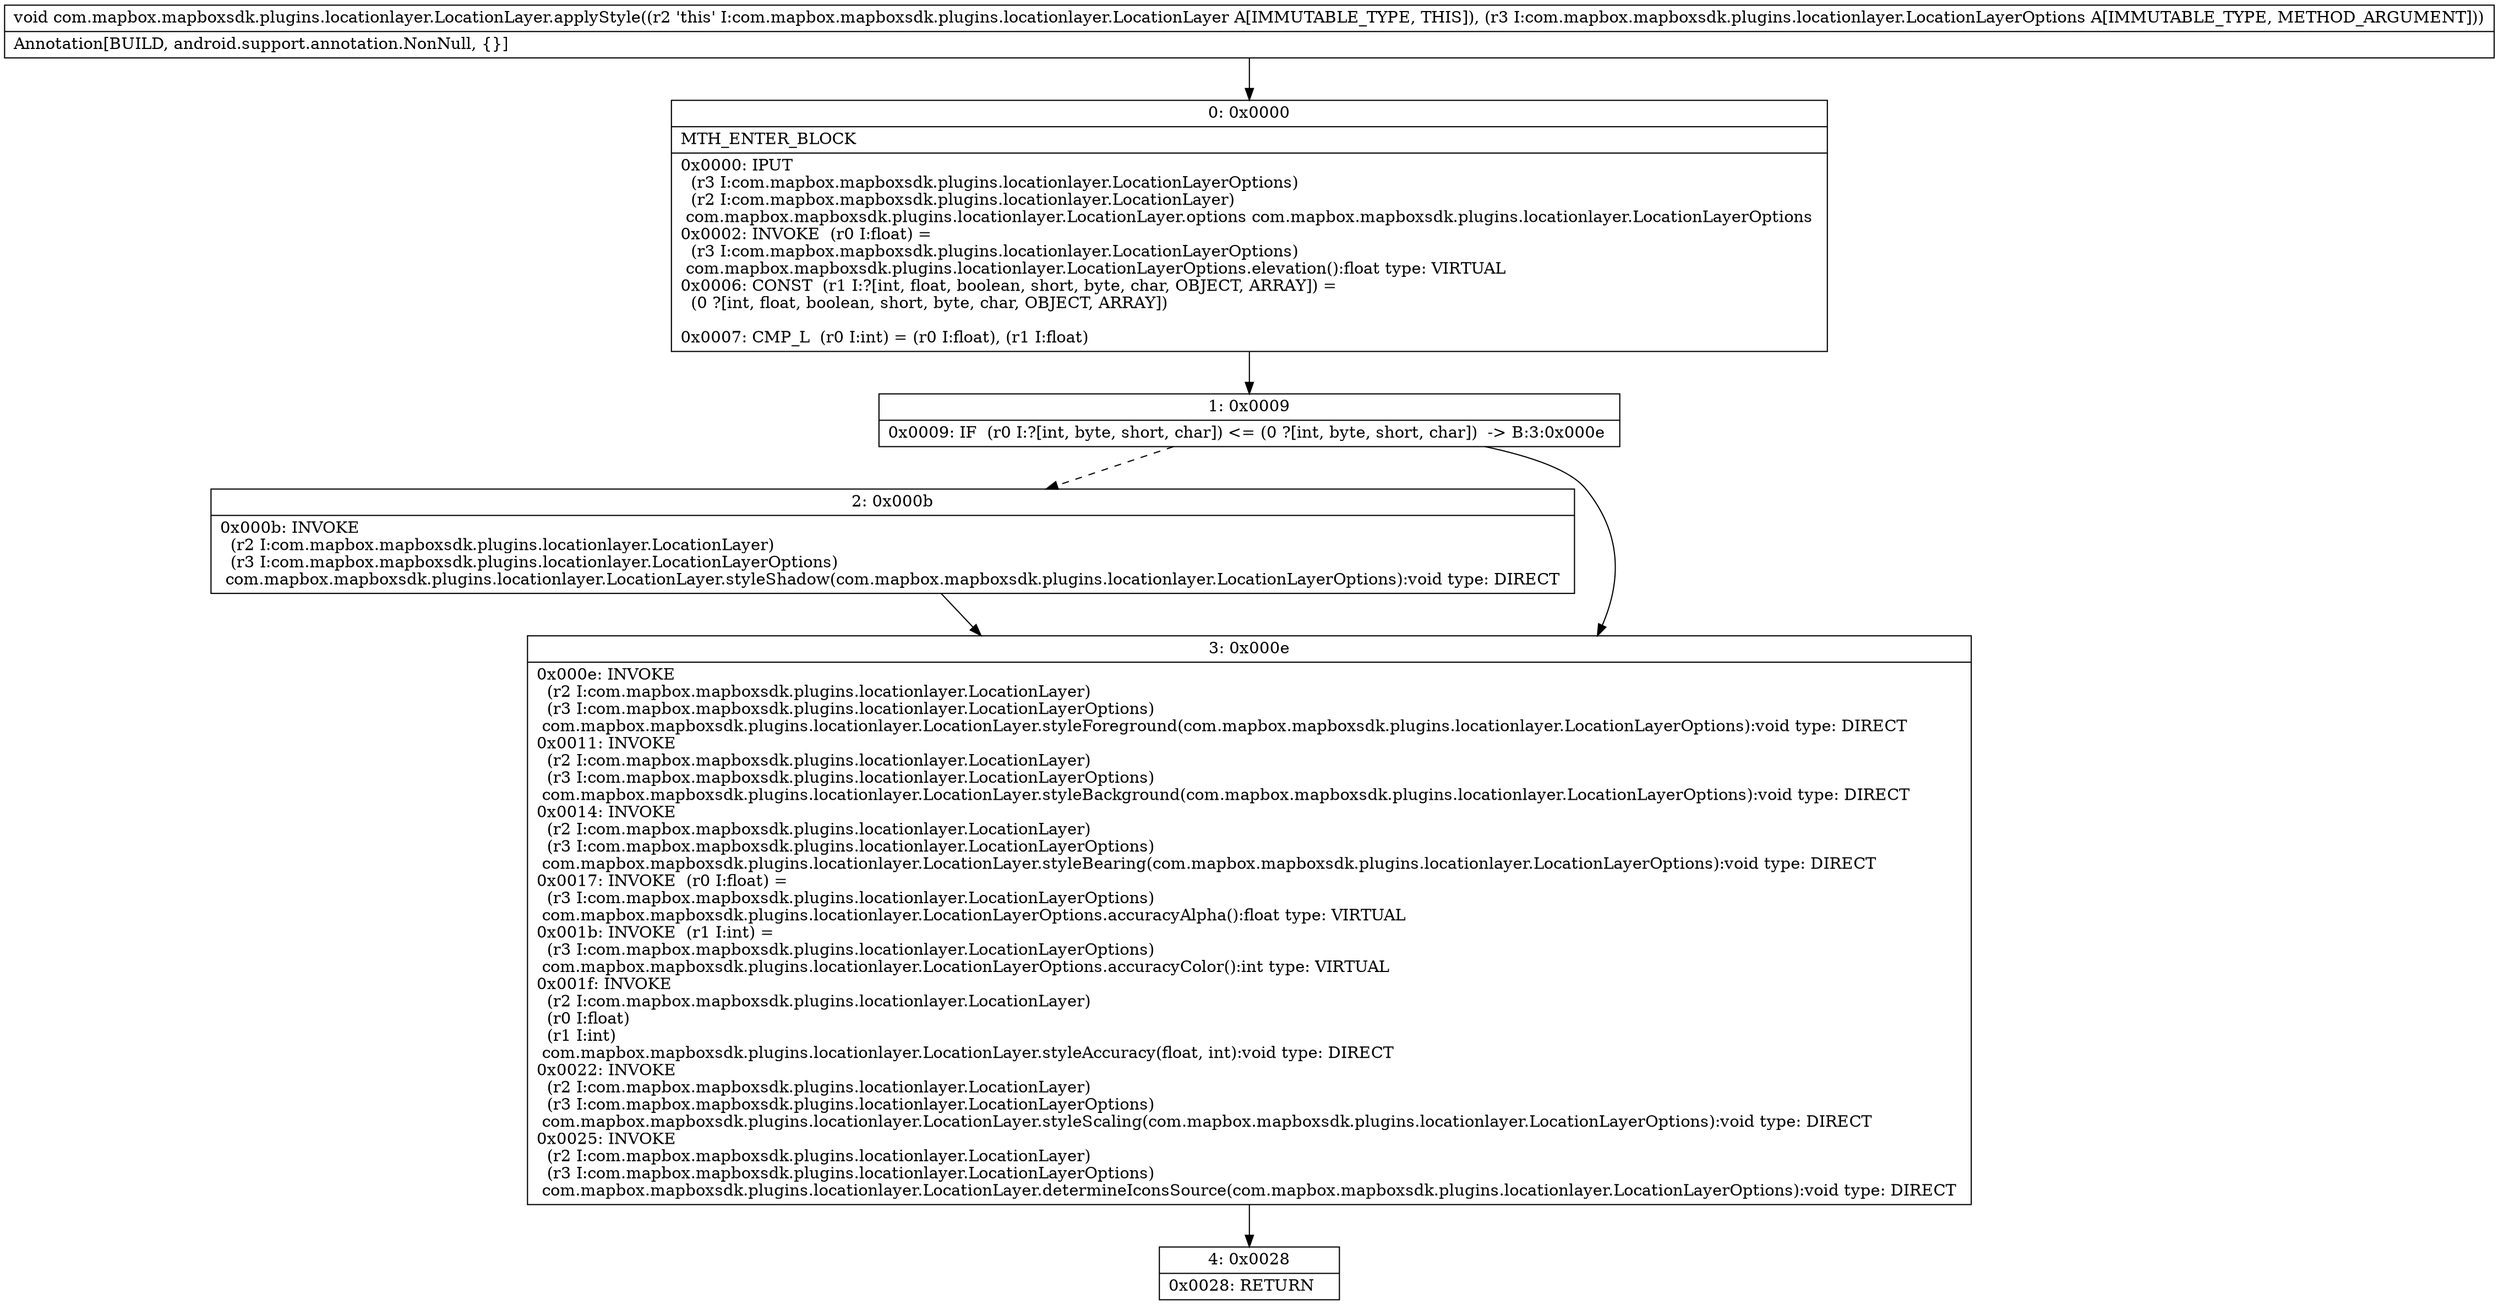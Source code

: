 digraph "CFG forcom.mapbox.mapboxsdk.plugins.locationlayer.LocationLayer.applyStyle(Lcom\/mapbox\/mapboxsdk\/plugins\/locationlayer\/LocationLayerOptions;)V" {
Node_0 [shape=record,label="{0\:\ 0x0000|MTH_ENTER_BLOCK\l|0x0000: IPUT  \l  (r3 I:com.mapbox.mapboxsdk.plugins.locationlayer.LocationLayerOptions)\l  (r2 I:com.mapbox.mapboxsdk.plugins.locationlayer.LocationLayer)\l com.mapbox.mapboxsdk.plugins.locationlayer.LocationLayer.options com.mapbox.mapboxsdk.plugins.locationlayer.LocationLayerOptions \l0x0002: INVOKE  (r0 I:float) = \l  (r3 I:com.mapbox.mapboxsdk.plugins.locationlayer.LocationLayerOptions)\l com.mapbox.mapboxsdk.plugins.locationlayer.LocationLayerOptions.elevation():float type: VIRTUAL \l0x0006: CONST  (r1 I:?[int, float, boolean, short, byte, char, OBJECT, ARRAY]) = \l  (0 ?[int, float, boolean, short, byte, char, OBJECT, ARRAY])\l \l0x0007: CMP_L  (r0 I:int) = (r0 I:float), (r1 I:float) \l}"];
Node_1 [shape=record,label="{1\:\ 0x0009|0x0009: IF  (r0 I:?[int, byte, short, char]) \<= (0 ?[int, byte, short, char])  \-\> B:3:0x000e \l}"];
Node_2 [shape=record,label="{2\:\ 0x000b|0x000b: INVOKE  \l  (r2 I:com.mapbox.mapboxsdk.plugins.locationlayer.LocationLayer)\l  (r3 I:com.mapbox.mapboxsdk.plugins.locationlayer.LocationLayerOptions)\l com.mapbox.mapboxsdk.plugins.locationlayer.LocationLayer.styleShadow(com.mapbox.mapboxsdk.plugins.locationlayer.LocationLayerOptions):void type: DIRECT \l}"];
Node_3 [shape=record,label="{3\:\ 0x000e|0x000e: INVOKE  \l  (r2 I:com.mapbox.mapboxsdk.plugins.locationlayer.LocationLayer)\l  (r3 I:com.mapbox.mapboxsdk.plugins.locationlayer.LocationLayerOptions)\l com.mapbox.mapboxsdk.plugins.locationlayer.LocationLayer.styleForeground(com.mapbox.mapboxsdk.plugins.locationlayer.LocationLayerOptions):void type: DIRECT \l0x0011: INVOKE  \l  (r2 I:com.mapbox.mapboxsdk.plugins.locationlayer.LocationLayer)\l  (r3 I:com.mapbox.mapboxsdk.plugins.locationlayer.LocationLayerOptions)\l com.mapbox.mapboxsdk.plugins.locationlayer.LocationLayer.styleBackground(com.mapbox.mapboxsdk.plugins.locationlayer.LocationLayerOptions):void type: DIRECT \l0x0014: INVOKE  \l  (r2 I:com.mapbox.mapboxsdk.plugins.locationlayer.LocationLayer)\l  (r3 I:com.mapbox.mapboxsdk.plugins.locationlayer.LocationLayerOptions)\l com.mapbox.mapboxsdk.plugins.locationlayer.LocationLayer.styleBearing(com.mapbox.mapboxsdk.plugins.locationlayer.LocationLayerOptions):void type: DIRECT \l0x0017: INVOKE  (r0 I:float) = \l  (r3 I:com.mapbox.mapboxsdk.plugins.locationlayer.LocationLayerOptions)\l com.mapbox.mapboxsdk.plugins.locationlayer.LocationLayerOptions.accuracyAlpha():float type: VIRTUAL \l0x001b: INVOKE  (r1 I:int) = \l  (r3 I:com.mapbox.mapboxsdk.plugins.locationlayer.LocationLayerOptions)\l com.mapbox.mapboxsdk.plugins.locationlayer.LocationLayerOptions.accuracyColor():int type: VIRTUAL \l0x001f: INVOKE  \l  (r2 I:com.mapbox.mapboxsdk.plugins.locationlayer.LocationLayer)\l  (r0 I:float)\l  (r1 I:int)\l com.mapbox.mapboxsdk.plugins.locationlayer.LocationLayer.styleAccuracy(float, int):void type: DIRECT \l0x0022: INVOKE  \l  (r2 I:com.mapbox.mapboxsdk.plugins.locationlayer.LocationLayer)\l  (r3 I:com.mapbox.mapboxsdk.plugins.locationlayer.LocationLayerOptions)\l com.mapbox.mapboxsdk.plugins.locationlayer.LocationLayer.styleScaling(com.mapbox.mapboxsdk.plugins.locationlayer.LocationLayerOptions):void type: DIRECT \l0x0025: INVOKE  \l  (r2 I:com.mapbox.mapboxsdk.plugins.locationlayer.LocationLayer)\l  (r3 I:com.mapbox.mapboxsdk.plugins.locationlayer.LocationLayerOptions)\l com.mapbox.mapboxsdk.plugins.locationlayer.LocationLayer.determineIconsSource(com.mapbox.mapboxsdk.plugins.locationlayer.LocationLayerOptions):void type: DIRECT \l}"];
Node_4 [shape=record,label="{4\:\ 0x0028|0x0028: RETURN   \l}"];
MethodNode[shape=record,label="{void com.mapbox.mapboxsdk.plugins.locationlayer.LocationLayer.applyStyle((r2 'this' I:com.mapbox.mapboxsdk.plugins.locationlayer.LocationLayer A[IMMUTABLE_TYPE, THIS]), (r3 I:com.mapbox.mapboxsdk.plugins.locationlayer.LocationLayerOptions A[IMMUTABLE_TYPE, METHOD_ARGUMENT]))  | Annotation[BUILD, android.support.annotation.NonNull, \{\}]\l}"];
MethodNode -> Node_0;
Node_0 -> Node_1;
Node_1 -> Node_2[style=dashed];
Node_1 -> Node_3;
Node_2 -> Node_3;
Node_3 -> Node_4;
}


